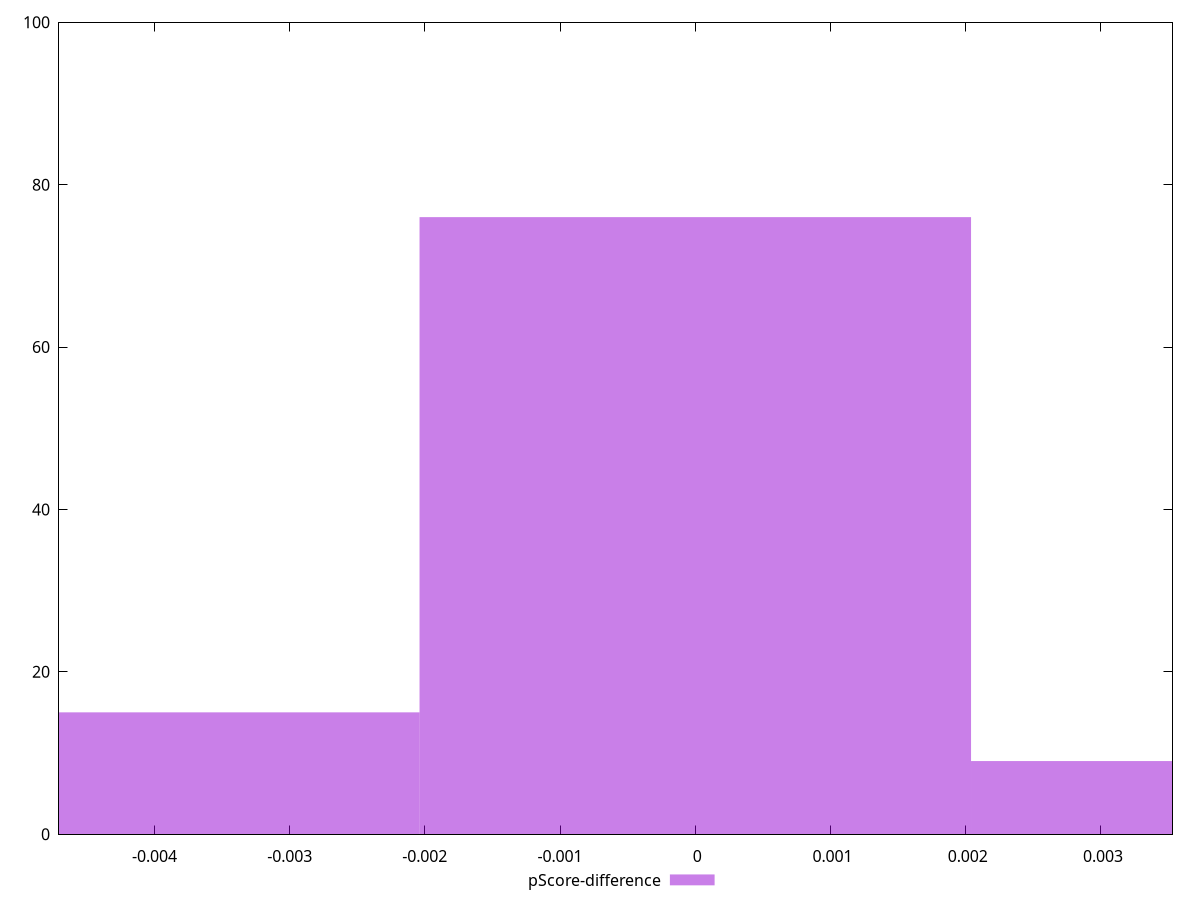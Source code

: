 reset

$pScoreDifference <<EOF
-0.004078863157317774 15
0 76
0.004078863157317774 9
EOF

set key outside below
set boxwidth 0.004078863157317774
set xrange [-0.004705882352941171:0.0035294117647058365]
set yrange [0:100]
set trange [0:100]
set style fill transparent solid 0.5 noborder
set terminal svg size 640, 490 enhanced background rgb 'white'
set output "report_00017_2021-02-10T15-08-03.406Z/unused-javascript/samples/pages+cached+noadtech/pScore-difference/histogram.svg"

plot $pScoreDifference title "pScore-difference" with boxes

reset
